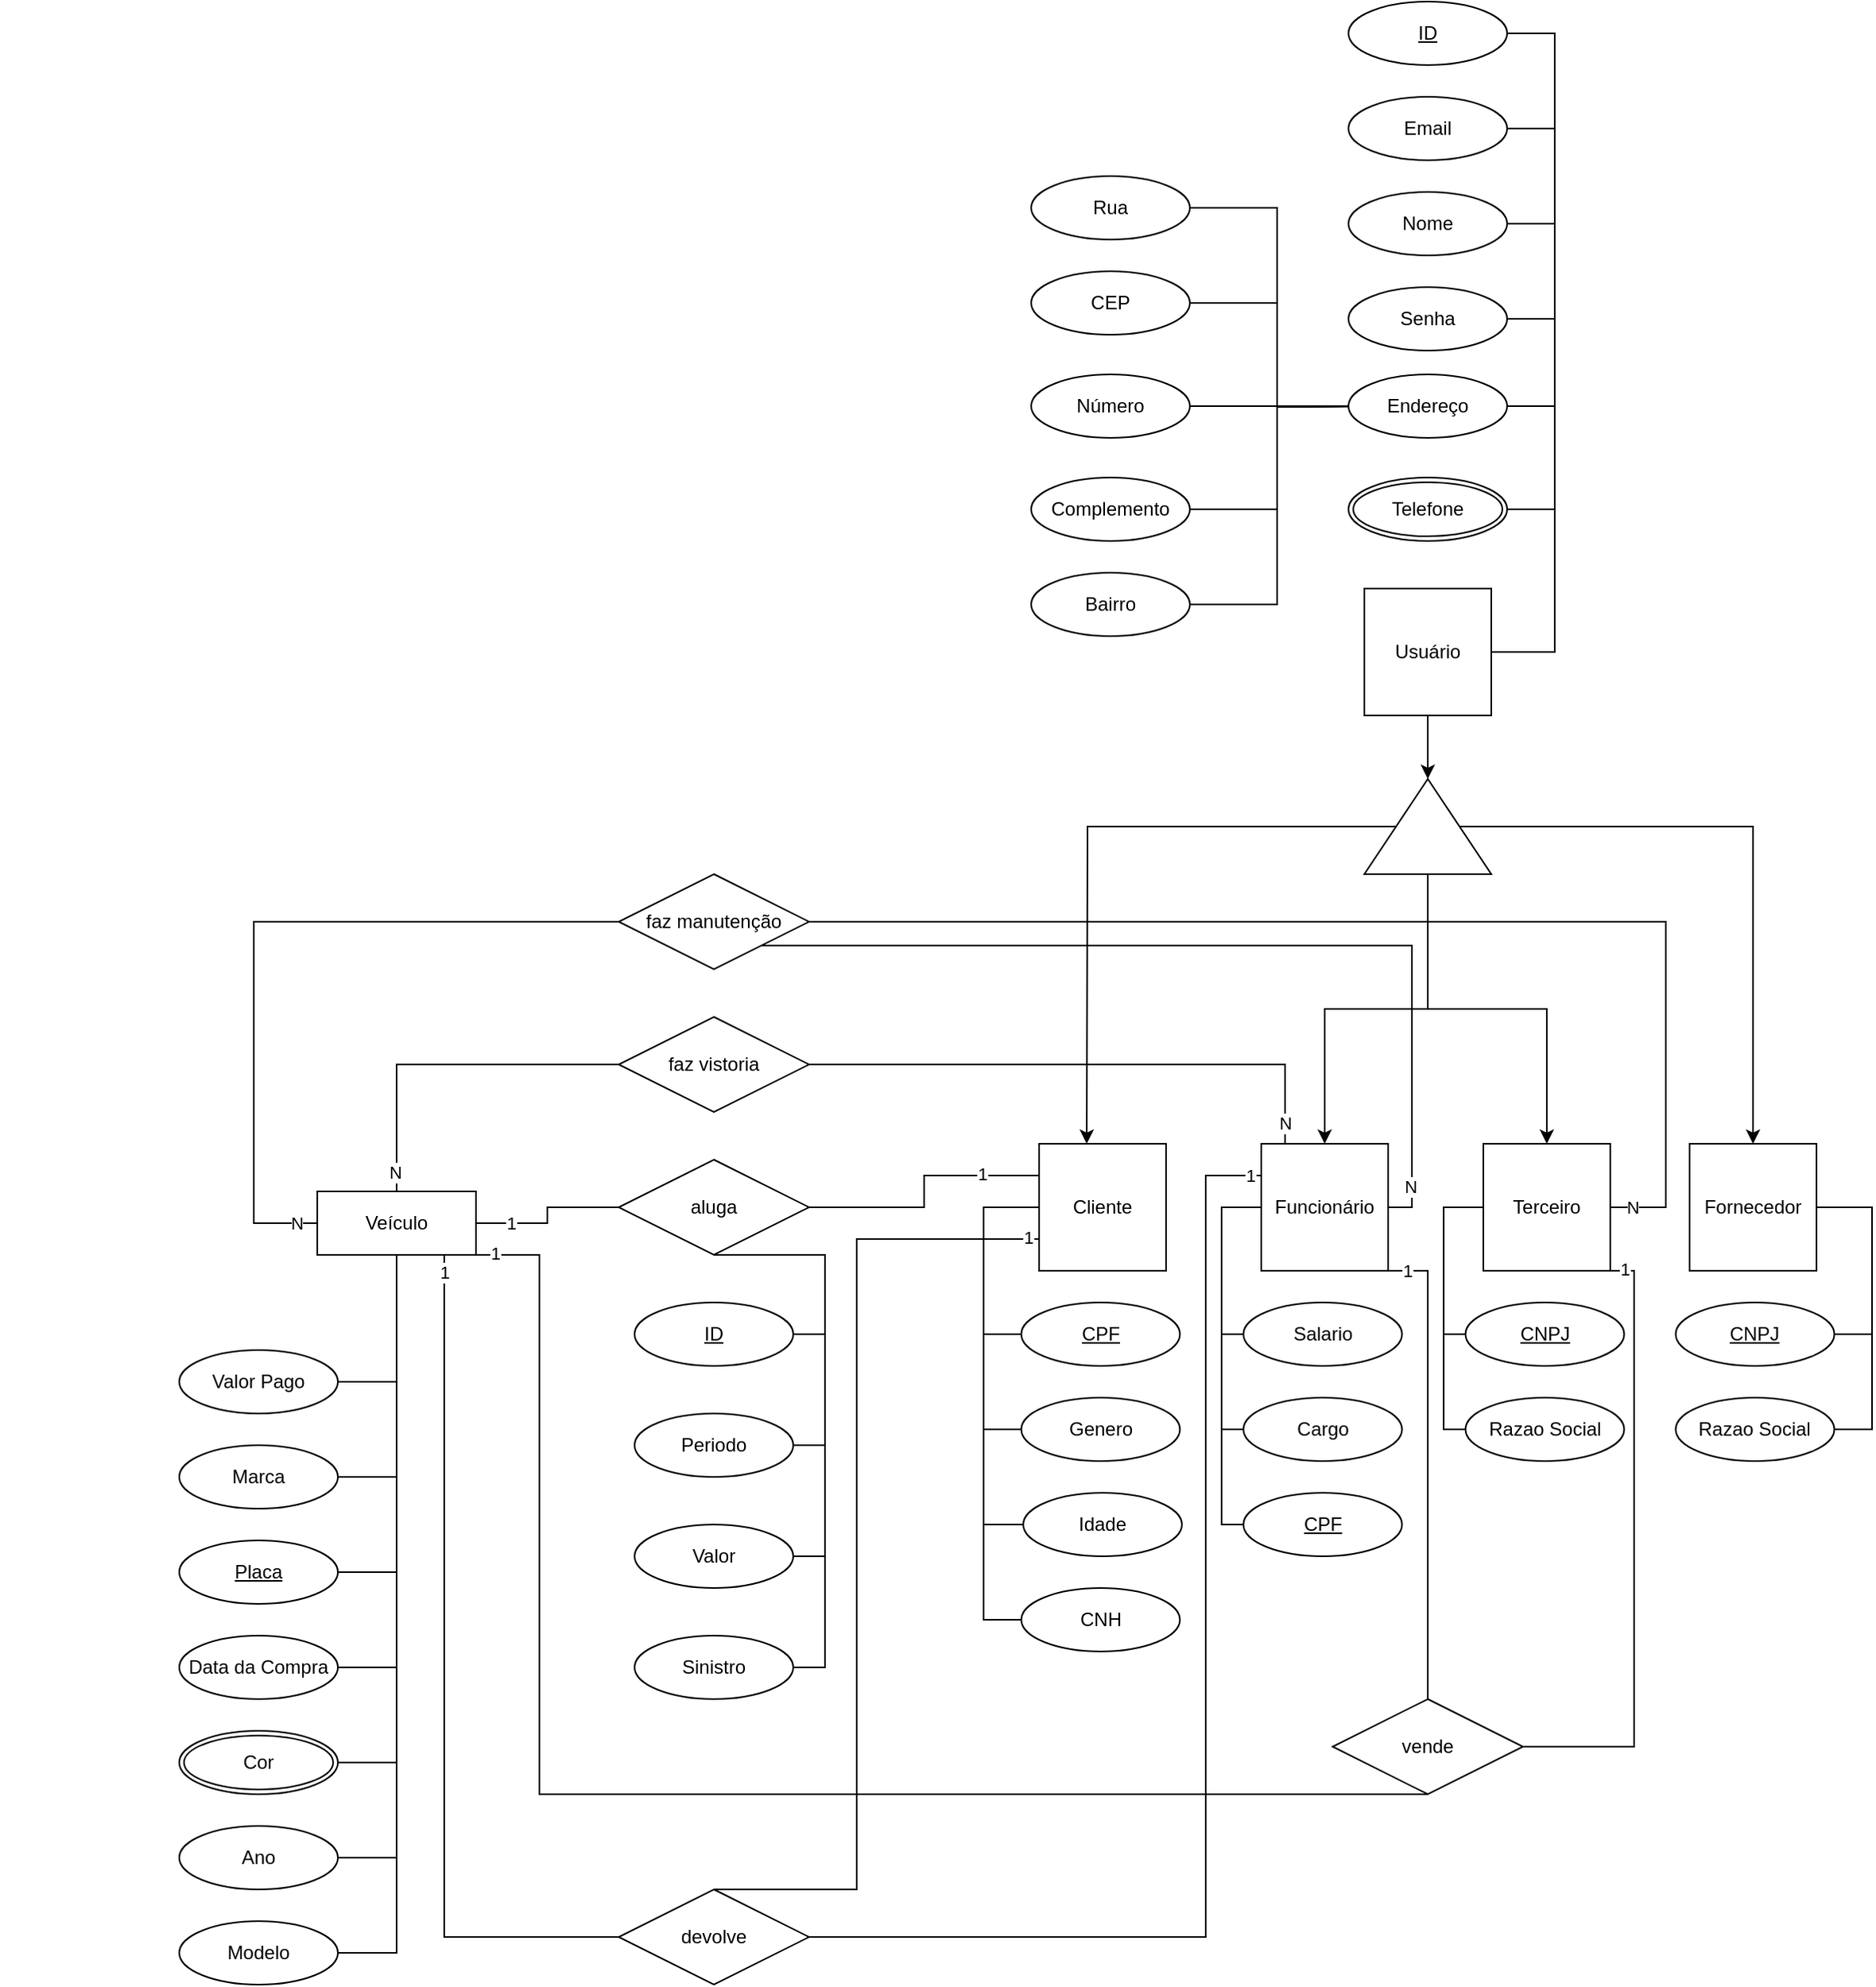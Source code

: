 <mxfile>
    <diagram id="7HlJnVmXG2bVzHCUILUb" name="Page-1">
        <mxGraphModel dx="2679" dy="2019" grid="1" gridSize="10" guides="1" tooltips="1" connect="1" arrows="1" fold="1" page="1" pageScale="1" pageWidth="827" pageHeight="1169" math="0" shadow="0">
            <root>
                <mxCell id="0"/>
                <mxCell id="1" parent="0"/>
                <mxCell id="2" style="edgeStyle=orthogonalEdgeStyle;rounded=0;orthogonalLoop=1;jettySize=auto;html=1;entryX=1;entryY=0.5;entryDx=0;entryDy=0;" parent="1" source="3" target="10" edge="1">
                    <mxGeometry relative="1" as="geometry"/>
                </mxCell>
                <mxCell id="3" value="Usuário" style="whiteSpace=wrap;html=1;aspect=fixed;" parent="1" vertex="1">
                    <mxGeometry x="300" y="170" width="80" height="80" as="geometry"/>
                </mxCell>
                <mxCell id="59" style="edgeStyle=elbowEdgeStyle;html=1;entryX=0;entryY=0.5;entryDx=0;entryDy=0;exitX=0;exitY=0.5;exitDx=0;exitDy=0;endArrow=none;endFill=0;rounded=0;" parent="1" source="4" target="47" edge="1">
                    <mxGeometry relative="1" as="geometry">
                        <Array as="points">
                            <mxPoint x="60" y="600"/>
                        </Array>
                    </mxGeometry>
                </mxCell>
                <mxCell id="60" style="edgeStyle=elbowEdgeStyle;html=1;entryX=0;entryY=0.5;entryDx=0;entryDy=0;endArrow=none;endFill=0;rounded=0;" parent="1" source="4" target="51" edge="1">
                    <mxGeometry relative="1" as="geometry">
                        <Array as="points">
                            <mxPoint x="60" y="630"/>
                        </Array>
                    </mxGeometry>
                </mxCell>
                <mxCell id="61" style="edgeStyle=elbowEdgeStyle;html=1;entryX=0;entryY=0.5;entryDx=0;entryDy=0;endArrow=none;endFill=0;rounded=0;" parent="1" source="4" target="52" edge="1">
                    <mxGeometry relative="1" as="geometry">
                        <Array as="points">
                            <mxPoint x="60" y="660"/>
                        </Array>
                    </mxGeometry>
                </mxCell>
                <mxCell id="62" style="edgeStyle=elbowEdgeStyle;html=1;entryX=0;entryY=0.5;entryDx=0;entryDy=0;endArrow=none;endFill=0;rounded=0;" parent="1" source="4" target="53" edge="1">
                    <mxGeometry relative="1" as="geometry">
                        <Array as="points">
                            <mxPoint x="60" y="690"/>
                        </Array>
                    </mxGeometry>
                </mxCell>
                <mxCell id="173" style="edgeStyle=elbowEdgeStyle;rounded=0;html=1;entryX=0.5;entryY=0;entryDx=0;entryDy=0;endArrow=none;endFill=0;exitX=0;exitY=0.75;exitDx=0;exitDy=0;" parent="1" source="4" target="164" edge="1">
                    <mxGeometry relative="1" as="geometry">
                        <Array as="points">
                            <mxPoint x="-20" y="780"/>
                        </Array>
                    </mxGeometry>
                </mxCell>
                <mxCell id="176" value="1" style="edgeLabel;html=1;align=center;verticalAlign=middle;resizable=0;points=[];" parent="173" vertex="1" connectable="0">
                    <mxGeometry x="-0.977" y="-1" relative="1" as="geometry">
                        <mxPoint as="offset"/>
                    </mxGeometry>
                </mxCell>
                <mxCell id="4" value="Cliente" style="whiteSpace=wrap;html=1;aspect=fixed;" parent="1" vertex="1">
                    <mxGeometry x="95" y="520" width="80" height="80" as="geometry"/>
                </mxCell>
                <mxCell id="63" style="edgeStyle=elbowEdgeStyle;rounded=0;html=1;entryX=0;entryY=0.5;entryDx=0;entryDy=0;exitX=0;exitY=0.5;exitDx=0;exitDy=0;endArrow=none;endFill=0;" parent="1" source="5" target="54" edge="1">
                    <mxGeometry relative="1" as="geometry">
                        <Array as="points">
                            <mxPoint x="210" y="600"/>
                        </Array>
                    </mxGeometry>
                </mxCell>
                <mxCell id="64" style="edgeStyle=elbowEdgeStyle;rounded=0;html=1;entryX=0;entryY=0.5;entryDx=0;entryDy=0;endArrow=none;endFill=0;" parent="1" source="5" target="55" edge="1">
                    <mxGeometry relative="1" as="geometry">
                        <Array as="points">
                            <mxPoint x="210" y="630"/>
                        </Array>
                    </mxGeometry>
                </mxCell>
                <mxCell id="65" style="edgeStyle=elbowEdgeStyle;rounded=0;html=1;entryX=0;entryY=0.5;entryDx=0;entryDy=0;endArrow=none;endFill=0;" parent="1" source="5" target="48" edge="1">
                    <mxGeometry relative="1" as="geometry">
                        <Array as="points">
                            <mxPoint x="210" y="660"/>
                        </Array>
                    </mxGeometry>
                </mxCell>
                <mxCell id="136" style="edgeStyle=elbowEdgeStyle;rounded=0;html=1;entryX=1;entryY=0.5;entryDx=0;entryDy=0;endArrow=none;endFill=0;" parent="1" source="5" target="135" edge="1">
                    <mxGeometry relative="1" as="geometry">
                        <Array as="points">
                            <mxPoint x="250" y="490"/>
                        </Array>
                    </mxGeometry>
                </mxCell>
                <mxCell id="141" value="N" style="edgeLabel;html=1;align=center;verticalAlign=middle;resizable=0;points=[];" parent="136" vertex="1" connectable="0">
                    <mxGeometry x="-0.926" relative="1" as="geometry">
                        <mxPoint as="offset"/>
                    </mxGeometry>
                </mxCell>
                <mxCell id="147" style="edgeStyle=elbowEdgeStyle;rounded=0;html=1;entryX=1;entryY=1;entryDx=0;entryDy=0;endArrow=none;endFill=0;" parent="1" source="5" target="142" edge="1">
                    <mxGeometry relative="1" as="geometry">
                        <Array as="points">
                            <mxPoint x="330" y="490"/>
                        </Array>
                    </mxGeometry>
                </mxCell>
                <mxCell id="149" value="N" style="edgeLabel;html=1;align=center;verticalAlign=middle;resizable=0;points=[];" parent="147" vertex="1" connectable="0">
                    <mxGeometry x="-0.905" y="1" relative="1" as="geometry">
                        <mxPoint as="offset"/>
                    </mxGeometry>
                </mxCell>
                <mxCell id="154" style="edgeStyle=elbowEdgeStyle;rounded=0;html=1;entryX=0.5;entryY=0;entryDx=0;entryDy=0;endArrow=none;endFill=0;exitX=1;exitY=1;exitDx=0;exitDy=0;" parent="1" source="5" target="152" edge="1">
                    <mxGeometry relative="1" as="geometry">
                        <Array as="points">
                            <mxPoint x="340" y="740"/>
                        </Array>
                    </mxGeometry>
                </mxCell>
                <mxCell id="158" value="1" style="edgeLabel;html=1;align=center;verticalAlign=middle;resizable=0;points=[];" parent="154" vertex="1" connectable="0">
                    <mxGeometry x="-0.919" relative="1" as="geometry">
                        <mxPoint as="offset"/>
                    </mxGeometry>
                </mxCell>
                <mxCell id="5" value="Funcionário" style="whiteSpace=wrap;html=1;aspect=fixed;" parent="1" vertex="1">
                    <mxGeometry x="235" y="520" width="80" height="80" as="geometry"/>
                </mxCell>
                <mxCell id="6" style="edgeStyle=orthogonalEdgeStyle;rounded=0;orthogonalLoop=1;jettySize=auto;html=1;" parent="1" source="10" edge="1">
                    <mxGeometry relative="1" as="geometry">
                        <mxPoint x="125" y="520" as="targetPoint"/>
                    </mxGeometry>
                </mxCell>
                <mxCell id="7" style="edgeStyle=orthogonalEdgeStyle;rounded=0;orthogonalLoop=1;jettySize=auto;html=1;entryX=0.5;entryY=0;entryDx=0;entryDy=0;" parent="1" source="10" target="5" edge="1">
                    <mxGeometry relative="1" as="geometry"/>
                </mxCell>
                <mxCell id="8" style="edgeStyle=orthogonalEdgeStyle;rounded=0;orthogonalLoop=1;jettySize=auto;html=1;entryX=0.5;entryY=0;entryDx=0;entryDy=0;" parent="1" source="10" target="11" edge="1">
                    <mxGeometry relative="1" as="geometry"/>
                </mxCell>
                <mxCell id="9" style="edgeStyle=orthogonalEdgeStyle;rounded=0;orthogonalLoop=1;jettySize=auto;html=1;entryX=0.5;entryY=0;entryDx=0;entryDy=0;" parent="1" source="10" target="12" edge="1">
                    <mxGeometry relative="1" as="geometry"/>
                </mxCell>
                <mxCell id="10" value="" style="triangle;whiteSpace=wrap;html=1;rotation=-90;" parent="1" vertex="1">
                    <mxGeometry x="310" y="280" width="60" height="80" as="geometry"/>
                </mxCell>
                <mxCell id="66" style="edgeStyle=elbowEdgeStyle;rounded=0;html=1;entryX=0;entryY=0.5;entryDx=0;entryDy=0;endArrow=none;endFill=0;" parent="1" source="11" target="49" edge="1">
                    <mxGeometry relative="1" as="geometry">
                        <Array as="points">
                            <mxPoint x="350" y="620"/>
                        </Array>
                    </mxGeometry>
                </mxCell>
                <mxCell id="67" style="edgeStyle=elbowEdgeStyle;rounded=0;html=1;entryX=0;entryY=0.5;entryDx=0;entryDy=0;endArrow=none;endFill=0;" parent="1" source="11" target="56" edge="1">
                    <mxGeometry relative="1" as="geometry">
                        <Array as="points">
                            <mxPoint x="350" y="610"/>
                        </Array>
                    </mxGeometry>
                </mxCell>
                <mxCell id="146" style="edgeStyle=elbowEdgeStyle;rounded=0;html=1;endArrow=none;endFill=0;entryX=1;entryY=0.5;entryDx=0;entryDy=0;" parent="1" source="11" target="142" edge="1">
                    <mxGeometry relative="1" as="geometry">
                        <mxPoint x="490" y="300" as="targetPoint"/>
                        <Array as="points">
                            <mxPoint x="490" y="470"/>
                        </Array>
                    </mxGeometry>
                </mxCell>
                <mxCell id="151" value="N" style="edgeLabel;html=1;align=center;verticalAlign=middle;resizable=0;points=[];" parent="146" vertex="1" connectable="0">
                    <mxGeometry x="-0.964" relative="1" as="geometry">
                        <mxPoint as="offset"/>
                    </mxGeometry>
                </mxCell>
                <mxCell id="153" style="edgeStyle=elbowEdgeStyle;rounded=0;html=1;entryX=1;entryY=0.5;entryDx=0;entryDy=0;endArrow=none;endFill=0;exitX=1;exitY=1;exitDx=0;exitDy=0;" parent="1" source="11" target="152" edge="1">
                    <mxGeometry relative="1" as="geometry">
                        <Array as="points">
                            <mxPoint x="470" y="750"/>
                        </Array>
                    </mxGeometry>
                </mxCell>
                <mxCell id="159" value="1" style="edgeLabel;html=1;align=center;verticalAlign=middle;resizable=0;points=[];" parent="153" vertex="1" connectable="0">
                    <mxGeometry x="-0.954" y="1" relative="1" as="geometry">
                        <mxPoint as="offset"/>
                    </mxGeometry>
                </mxCell>
                <mxCell id="11" value="Terceiro" style="whiteSpace=wrap;html=1;aspect=fixed;" parent="1" vertex="1">
                    <mxGeometry x="375" y="520" width="80" height="80" as="geometry"/>
                </mxCell>
                <mxCell id="68" style="edgeStyle=elbowEdgeStyle;rounded=0;html=1;entryX=1;entryY=0.5;entryDx=0;entryDy=0;exitX=1;exitY=0.5;exitDx=0;exitDy=0;endArrow=none;endFill=0;" parent="1" source="12" target="50" edge="1">
                    <mxGeometry relative="1" as="geometry">
                        <Array as="points">
                            <mxPoint x="620" y="580"/>
                        </Array>
                    </mxGeometry>
                </mxCell>
                <mxCell id="69" style="edgeStyle=elbowEdgeStyle;rounded=0;html=1;entryX=1;entryY=0.5;entryDx=0;entryDy=0;exitX=1;exitY=0.5;exitDx=0;exitDy=0;endArrow=none;endFill=0;" parent="1" source="12" target="57" edge="1">
                    <mxGeometry relative="1" as="geometry">
                        <Array as="points">
                            <mxPoint x="620" y="600"/>
                        </Array>
                    </mxGeometry>
                </mxCell>
                <mxCell id="12" value="Fornecedor" style="whiteSpace=wrap;html=1;aspect=fixed;" parent="1" vertex="1">
                    <mxGeometry x="505" y="520" width="80" height="80" as="geometry"/>
                </mxCell>
                <mxCell id="29" style="edgeStyle=orthogonalEdgeStyle;rounded=0;orthogonalLoop=1;jettySize=auto;html=1;entryX=1;entryY=0.5;entryDx=0;entryDy=0;endArrow=none;endFill=0;" parent="1" target="40" edge="1">
                    <mxGeometry relative="1" as="geometry">
                        <mxPoint x="300" y="55.0" as="sourcePoint"/>
                        <mxPoint x="195" y="-65" as="targetPoint"/>
                    </mxGeometry>
                </mxCell>
                <mxCell id="30" style="edgeStyle=orthogonalEdgeStyle;rounded=0;orthogonalLoop=1;jettySize=auto;html=1;entryX=1;entryY=0.5;entryDx=0;entryDy=0;endArrow=none;endFill=0;" parent="1" target="39" edge="1">
                    <mxGeometry relative="1" as="geometry">
                        <mxPoint x="300" y="55.0" as="sourcePoint"/>
                        <mxPoint x="195" y="-5" as="targetPoint"/>
                    </mxGeometry>
                </mxCell>
                <mxCell id="31" style="edgeStyle=orthogonalEdgeStyle;rounded=0;orthogonalLoop=1;jettySize=auto;html=1;entryX=1;entryY=0.5;entryDx=0;entryDy=0;endArrow=none;endFill=0;" parent="1" target="37" edge="1">
                    <mxGeometry relative="1" as="geometry">
                        <mxPoint x="300" y="55.0" as="sourcePoint"/>
                        <mxPoint x="195" y="115.0" as="targetPoint"/>
                    </mxGeometry>
                </mxCell>
                <mxCell id="32" style="edgeStyle=orthogonalEdgeStyle;rounded=0;orthogonalLoop=1;jettySize=auto;html=1;entryX=1;entryY=0.5;entryDx=0;entryDy=0;endArrow=none;endFill=0;" parent="1" target="38" edge="1">
                    <mxGeometry relative="1" as="geometry">
                        <mxPoint x="300" y="55.0" as="sourcePoint"/>
                        <mxPoint x="195" y="175.0" as="targetPoint"/>
                    </mxGeometry>
                </mxCell>
                <mxCell id="33" style="edgeStyle=orthogonalEdgeStyle;rounded=0;orthogonalLoop=1;jettySize=auto;html=1;entryX=1;entryY=0.5;entryDx=0;entryDy=0;endArrow=none;endFill=0;" parent="1" source="34" target="36" edge="1">
                    <mxGeometry relative="1" as="geometry"/>
                </mxCell>
                <mxCell id="101" style="edgeStyle=elbowEdgeStyle;rounded=0;html=1;endArrow=none;endFill=0;" parent="1" source="34" edge="1">
                    <mxGeometry relative="1" as="geometry">
                        <mxPoint x="380" y="210" as="targetPoint"/>
                        <Array as="points">
                            <mxPoint x="420" y="143"/>
                        </Array>
                    </mxGeometry>
                </mxCell>
                <mxCell id="34" value="Endereço" style="ellipse;whiteSpace=wrap;html=1;align=center;" parent="1" vertex="1">
                    <mxGeometry x="290" y="35" width="100" height="40" as="geometry"/>
                </mxCell>
                <mxCell id="93" style="edgeStyle=elbowEdgeStyle;rounded=0;html=1;entryX=1;entryY=0.5;entryDx=0;entryDy=0;endArrow=none;endFill=0;" parent="1" source="35" target="3" edge="1">
                    <mxGeometry relative="1" as="geometry">
                        <Array as="points">
                            <mxPoint x="420" y="25"/>
                        </Array>
                    </mxGeometry>
                </mxCell>
                <mxCell id="35" value="ID" style="ellipse;whiteSpace=wrap;html=1;align=center;fontStyle=4;" parent="1" vertex="1">
                    <mxGeometry x="290" y="-200" width="100" height="40" as="geometry"/>
                </mxCell>
                <mxCell id="36" value="Número" style="ellipse;whiteSpace=wrap;html=1;align=center;" parent="1" vertex="1">
                    <mxGeometry x="90" y="35" width="100" height="40" as="geometry"/>
                </mxCell>
                <mxCell id="37" value="Complemento" style="ellipse;whiteSpace=wrap;html=1;align=center;" parent="1" vertex="1">
                    <mxGeometry x="90" y="100" width="100" height="40" as="geometry"/>
                </mxCell>
                <mxCell id="38" value="Bairro" style="ellipse;whiteSpace=wrap;html=1;align=center;" parent="1" vertex="1">
                    <mxGeometry x="90" y="160" width="100" height="40" as="geometry"/>
                </mxCell>
                <mxCell id="39" value="CEP" style="ellipse;whiteSpace=wrap;html=1;align=center;" parent="1" vertex="1">
                    <mxGeometry x="90" y="-30" width="100" height="40" as="geometry"/>
                </mxCell>
                <mxCell id="40" value="Rua" style="ellipse;whiteSpace=wrap;html=1;align=center;" parent="1" vertex="1">
                    <mxGeometry x="90" y="-90" width="100" height="40" as="geometry"/>
                </mxCell>
                <mxCell id="94" style="edgeStyle=elbowEdgeStyle;rounded=0;html=1;endArrow=none;endFill=0;" parent="1" source="41" edge="1">
                    <mxGeometry relative="1" as="geometry">
                        <mxPoint x="380" y="210" as="targetPoint"/>
                        <Array as="points">
                            <mxPoint x="420" y="55"/>
                        </Array>
                    </mxGeometry>
                </mxCell>
                <mxCell id="41" value="Email" style="ellipse;whiteSpace=wrap;html=1;align=center;" parent="1" vertex="1">
                    <mxGeometry x="290" y="-140" width="100" height="40" as="geometry"/>
                </mxCell>
                <mxCell id="99" style="edgeStyle=elbowEdgeStyle;rounded=0;html=1;entryX=1;entryY=0.5;entryDx=0;entryDy=0;endArrow=none;endFill=0;" parent="1" source="42" target="3" edge="1">
                    <mxGeometry relative="1" as="geometry">
                        <Array as="points">
                            <mxPoint x="420" y="85"/>
                        </Array>
                    </mxGeometry>
                </mxCell>
                <mxCell id="42" value="Nome" style="ellipse;whiteSpace=wrap;html=1;align=center;" parent="1" vertex="1">
                    <mxGeometry x="290" y="-80" width="100" height="40" as="geometry"/>
                </mxCell>
                <mxCell id="100" style="edgeStyle=elbowEdgeStyle;rounded=0;html=1;endArrow=none;endFill=0;" parent="1" source="43" edge="1">
                    <mxGeometry relative="1" as="geometry">
                        <mxPoint x="380" y="210" as="targetPoint"/>
                        <Array as="points">
                            <mxPoint x="420" y="115"/>
                        </Array>
                    </mxGeometry>
                </mxCell>
                <mxCell id="43" value="Senha" style="ellipse;whiteSpace=wrap;html=1;align=center;" parent="1" vertex="1">
                    <mxGeometry x="290" y="-20" width="100" height="40" as="geometry"/>
                </mxCell>
                <mxCell id="102" style="edgeStyle=elbowEdgeStyle;rounded=0;html=1;endArrow=none;endFill=0;" parent="1" source="44" edge="1">
                    <mxGeometry relative="1" as="geometry">
                        <mxPoint x="380" y="210" as="targetPoint"/>
                        <Array as="points">
                            <mxPoint x="420" y="175"/>
                        </Array>
                    </mxGeometry>
                </mxCell>
                <mxCell id="44" value="Telefone" style="ellipse;shape=doubleEllipse;margin=3;whiteSpace=wrap;html=1;align=center;" parent="1" vertex="1">
                    <mxGeometry x="290" y="100" width="100" height="40" as="geometry"/>
                </mxCell>
                <mxCell id="47" value="CPF" style="ellipse;whiteSpace=wrap;html=1;align=center;fontStyle=4;" parent="1" vertex="1">
                    <mxGeometry x="83.75" y="620" width="100" height="40" as="geometry"/>
                </mxCell>
                <mxCell id="48" value="CPF" style="ellipse;whiteSpace=wrap;html=1;align=center;fontStyle=4;" parent="1" vertex="1">
                    <mxGeometry x="223.75" y="740" width="100" height="40" as="geometry"/>
                </mxCell>
                <mxCell id="49" value="CNPJ" style="ellipse;whiteSpace=wrap;html=1;align=center;fontStyle=4;" parent="1" vertex="1">
                    <mxGeometry x="363.75" y="620" width="100" height="40" as="geometry"/>
                </mxCell>
                <mxCell id="50" value="CNPJ" style="ellipse;whiteSpace=wrap;html=1;align=center;fontStyle=4;" parent="1" vertex="1">
                    <mxGeometry x="496.25" y="620" width="100" height="40" as="geometry"/>
                </mxCell>
                <mxCell id="51" value="Genero" style="ellipse;whiteSpace=wrap;html=1;align=center;" parent="1" vertex="1">
                    <mxGeometry x="83.75" y="680" width="100" height="40" as="geometry"/>
                </mxCell>
                <mxCell id="52" value="Idade" style="ellipse;whiteSpace=wrap;html=1;align=center;" parent="1" vertex="1">
                    <mxGeometry x="85" y="740" width="100" height="40" as="geometry"/>
                </mxCell>
                <mxCell id="53" value="CNH" style="ellipse;whiteSpace=wrap;html=1;align=center;" parent="1" vertex="1">
                    <mxGeometry x="83.75" y="800" width="100" height="40" as="geometry"/>
                </mxCell>
                <mxCell id="54" value="Salario" style="ellipse;whiteSpace=wrap;html=1;align=center;" parent="1" vertex="1">
                    <mxGeometry x="223.75" y="620" width="100" height="40" as="geometry"/>
                </mxCell>
                <mxCell id="55" value="Cargo" style="ellipse;whiteSpace=wrap;html=1;align=center;" parent="1" vertex="1">
                    <mxGeometry x="223.75" y="680" width="100" height="40" as="geometry"/>
                </mxCell>
                <mxCell id="56" value="Razao Social" style="ellipse;whiteSpace=wrap;html=1;align=center;" parent="1" vertex="1">
                    <mxGeometry x="363.75" y="680" width="100" height="40" as="geometry"/>
                </mxCell>
                <mxCell id="57" value="Razao Social" style="ellipse;whiteSpace=wrap;html=1;align=center;" parent="1" vertex="1">
                    <mxGeometry x="496.25" y="680" width="100" height="40" as="geometry"/>
                </mxCell>
                <mxCell id="81" value="" style="edgeStyle=orthogonalEdgeStyle;rounded=0;orthogonalLoop=1;jettySize=auto;html=1;endArrow=none;endFill=0;entryX=1;entryY=0.5;entryDx=0;entryDy=0;" parent="1" source="82" target="170" edge="1">
                    <mxGeometry relative="1" as="geometry">
                        <mxPoint x="-357" y="910" as="targetPoint"/>
                        <Array as="points">
                            <mxPoint x="-310" y="910"/>
                        </Array>
                    </mxGeometry>
                </mxCell>
                <mxCell id="125" style="edgeStyle=elbowEdgeStyle;rounded=0;html=1;entryX=0;entryY=0.5;entryDx=0;entryDy=0;endArrow=none;endFill=0;" parent="1" source="82" target="124" edge="1">
                    <mxGeometry relative="1" as="geometry"/>
                </mxCell>
                <mxCell id="130" value="1" style="edgeLabel;html=1;align=center;verticalAlign=middle;resizable=0;points=[];" parent="125" vertex="1" connectable="0">
                    <mxGeometry x="-0.567" relative="1" as="geometry">
                        <mxPoint as="offset"/>
                    </mxGeometry>
                </mxCell>
                <mxCell id="155" style="edgeStyle=elbowEdgeStyle;rounded=0;html=1;entryX=0.5;entryY=1;entryDx=0;entryDy=0;endArrow=none;endFill=0;exitX=1;exitY=1;exitDx=0;exitDy=0;" parent="1" source="82" target="152" edge="1">
                    <mxGeometry relative="1" as="geometry">
                        <Array as="points">
                            <mxPoint x="-220" y="750"/>
                        </Array>
                    </mxGeometry>
                </mxCell>
                <mxCell id="156" value="1" style="edgeLabel;html=1;align=center;verticalAlign=middle;resizable=0;points=[];" parent="155" vertex="1" connectable="0">
                    <mxGeometry x="-0.975" y="1" relative="1" as="geometry">
                        <mxPoint as="offset"/>
                    </mxGeometry>
                </mxCell>
                <mxCell id="171" style="edgeStyle=elbowEdgeStyle;rounded=0;html=1;entryX=0;entryY=0.5;entryDx=0;entryDy=0;endArrow=none;endFill=0;" parent="1" source="82" target="164" edge="1">
                    <mxGeometry relative="1" as="geometry">
                        <Array as="points">
                            <mxPoint x="-280" y="800"/>
                        </Array>
                    </mxGeometry>
                </mxCell>
                <mxCell id="174" value="1" style="edgeLabel;html=1;align=center;verticalAlign=middle;resizable=0;points=[];" parent="171" vertex="1" connectable="0">
                    <mxGeometry x="-0.959" relative="1" as="geometry">
                        <mxPoint as="offset"/>
                    </mxGeometry>
                </mxCell>
                <mxCell id="82" value="Veículo" style="whiteSpace=wrap;html=1;align=center;" parent="1" vertex="1">
                    <mxGeometry x="-360" y="550" width="100" height="40" as="geometry"/>
                </mxCell>
                <mxCell id="83" style="edgeStyle=orthogonalEdgeStyle;rounded=0;orthogonalLoop=1;jettySize=auto;html=1;exitX=1;exitY=0.5;exitDx=0;exitDy=0;endArrow=none;endFill=0;" parent="1" source="84" edge="1">
                    <mxGeometry relative="1" as="geometry">
                        <mxPoint x="-310" y="590" as="targetPoint"/>
                        <Array as="points">
                            <mxPoint x="-310" y="1030"/>
                        </Array>
                    </mxGeometry>
                </mxCell>
                <mxCell id="84" value="Modelo" style="ellipse;whiteSpace=wrap;html=1;align=center;" parent="1" vertex="1">
                    <mxGeometry x="-447" y="1010" width="100" height="40" as="geometry"/>
                </mxCell>
                <mxCell id="122" style="edgeStyle=elbowEdgeStyle;rounded=0;html=1;entryX=0.5;entryY=1;entryDx=0;entryDy=0;endArrow=none;endFill=0;" parent="1" source="85" target="82" edge="1">
                    <mxGeometry relative="1" as="geometry">
                        <Array as="points">
                            <mxPoint x="-310" y="660"/>
                            <mxPoint x="-230" y="760"/>
                        </Array>
                    </mxGeometry>
                </mxCell>
                <mxCell id="85" value="Ano" style="ellipse;whiteSpace=wrap;html=1;align=center;" parent="1" vertex="1">
                    <mxGeometry x="-447" y="950" width="100" height="40" as="geometry"/>
                </mxCell>
                <mxCell id="87" value="Marca" style="ellipse;whiteSpace=wrap;html=1;align=center;" parent="1" vertex="1">
                    <mxGeometry x="-447" y="710" width="100" height="40" as="geometry"/>
                </mxCell>
                <mxCell id="88" style="edgeStyle=orthogonalEdgeStyle;rounded=0;orthogonalLoop=1;jettySize=auto;html=1;exitX=1;exitY=0.5;exitDx=0;exitDy=0;endArrow=none;endFill=0;" parent="1" source="89" edge="1">
                    <mxGeometry relative="1" as="geometry">
                        <mxPoint x="-310" y="590" as="targetPoint"/>
                        <Array as="points">
                            <mxPoint x="-310" y="790"/>
                        </Array>
                    </mxGeometry>
                </mxCell>
                <mxCell id="89" value="Placa" style="ellipse;whiteSpace=wrap;html=1;align=center;fontStyle=4;" parent="1" vertex="1">
                    <mxGeometry x="-447" y="770" width="100" height="40" as="geometry"/>
                </mxCell>
                <mxCell id="90" value="" style="endArrow=none;html=1;rounded=0;entryX=0.5;entryY=1;entryDx=0;entryDy=0;exitX=1;exitY=0.5;exitDx=0;exitDy=0;edgeStyle=elbowEdgeStyle;" parent="1" source="87" target="82" edge="1">
                    <mxGeometry width="50" height="50" relative="1" as="geometry">
                        <mxPoint x="-280" y="860" as="sourcePoint"/>
                        <mxPoint x="-230" y="820" as="targetPoint"/>
                        <Array as="points">
                            <mxPoint x="-310" y="660"/>
                        </Array>
                    </mxGeometry>
                </mxCell>
                <mxCell id="97" style="edgeStyle=elbowEdgeStyle;rounded=0;html=1;entryX=0.75;entryY=1;entryDx=0;entryDy=0;endArrow=none;endFill=0;" parent="1" source="95" target="82" edge="1">
                    <mxGeometry relative="1" as="geometry">
                        <Array as="points">
                            <mxPoint x="-310" y="720"/>
                        </Array>
                    </mxGeometry>
                </mxCell>
                <mxCell id="95" value="Data da Compra" style="ellipse;whiteSpace=wrap;html=1;align=center;" parent="1" vertex="1">
                    <mxGeometry x="-447" y="830" width="100" height="40" as="geometry"/>
                </mxCell>
                <mxCell id="98" style="edgeStyle=elbowEdgeStyle;rounded=0;html=1;endArrow=none;endFill=0;" parent="1" source="96" edge="1">
                    <mxGeometry relative="1" as="geometry">
                        <mxPoint x="-310" y="590" as="targetPoint"/>
                        <Array as="points">
                            <mxPoint x="-310" y="640"/>
                        </Array>
                    </mxGeometry>
                </mxCell>
                <mxCell id="96" value="Valor Pago" style="ellipse;whiteSpace=wrap;html=1;align=center;" parent="1" vertex="1">
                    <mxGeometry x="-447" y="650" width="100" height="40" as="geometry"/>
                </mxCell>
                <mxCell id="126" style="edgeStyle=elbowEdgeStyle;rounded=0;html=1;entryX=0;entryY=0.25;entryDx=0;entryDy=0;endArrow=none;endFill=0;" parent="1" source="124" target="4" edge="1">
                    <mxGeometry relative="1" as="geometry"/>
                </mxCell>
                <mxCell id="128" value="1" style="edgeLabel;html=1;align=center;verticalAlign=middle;resizable=0;points=[];" parent="126" vertex="1" connectable="0">
                    <mxGeometry x="0.556" y="1" relative="1" as="geometry">
                        <mxPoint as="offset"/>
                    </mxGeometry>
                </mxCell>
                <mxCell id="165" style="edgeStyle=elbowEdgeStyle;rounded=0;html=1;entryX=1;entryY=0.5;entryDx=0;entryDy=0;endArrow=none;endFill=0;exitX=0.5;exitY=1;exitDx=0;exitDy=0;" parent="1" source="124" target="163" edge="1">
                    <mxGeometry relative="1" as="geometry">
                        <Array as="points">
                            <mxPoint x="-40" y="610"/>
                        </Array>
                    </mxGeometry>
                </mxCell>
                <mxCell id="167" style="edgeStyle=elbowEdgeStyle;rounded=0;html=1;entryX=1;entryY=0.5;entryDx=0;entryDy=0;endArrow=none;endFill=0;exitX=0.5;exitY=1;exitDx=0;exitDy=0;" parent="1" source="124" target="160" edge="1">
                    <mxGeometry relative="1" as="geometry">
                        <Array as="points">
                            <mxPoint x="-40" y="650"/>
                        </Array>
                    </mxGeometry>
                </mxCell>
                <mxCell id="168" style="edgeStyle=elbowEdgeStyle;rounded=0;html=1;entryX=1;entryY=0.5;entryDx=0;entryDy=0;endArrow=none;endFill=0;exitX=0.5;exitY=1;exitDx=0;exitDy=0;" parent="1" source="124" target="161" edge="1">
                    <mxGeometry relative="1" as="geometry">
                        <Array as="points">
                            <mxPoint x="-40" y="685"/>
                        </Array>
                    </mxGeometry>
                </mxCell>
                <mxCell id="169" style="edgeStyle=elbowEdgeStyle;rounded=0;html=1;entryX=1;entryY=0.5;entryDx=0;entryDy=0;endArrow=none;endFill=0;exitX=0.5;exitY=1;exitDx=0;exitDy=0;" parent="1" source="124" target="162" edge="1">
                    <mxGeometry relative="1" as="geometry">
                        <Array as="points">
                            <mxPoint x="-40" y="720"/>
                        </Array>
                    </mxGeometry>
                </mxCell>
                <mxCell id="124" value="aluga" style="shape=rhombus;perimeter=rhombusPerimeter;whiteSpace=wrap;html=1;align=center;" parent="1" vertex="1">
                    <mxGeometry x="-170" y="530" width="120" height="60" as="geometry"/>
                </mxCell>
                <mxCell id="137" style="edgeStyle=elbowEdgeStyle;rounded=0;html=1;entryX=0.5;entryY=0;entryDx=0;entryDy=0;endArrow=none;endFill=0;exitX=0;exitY=0.5;exitDx=0;exitDy=0;" parent="1" source="135" target="82" edge="1">
                    <mxGeometry relative="1" as="geometry">
                        <Array as="points">
                            <mxPoint x="-310" y="500"/>
                        </Array>
                    </mxGeometry>
                </mxCell>
                <mxCell id="140" value="N" style="edgeLabel;html=1;align=center;verticalAlign=middle;resizable=0;points=[];" parent="137" vertex="1" connectable="0">
                    <mxGeometry x="0.888" y="-1" relative="1" as="geometry">
                        <mxPoint as="offset"/>
                    </mxGeometry>
                </mxCell>
                <mxCell id="135" value="faz vistoria" style="shape=rhombus;perimeter=rhombusPerimeter;whiteSpace=wrap;html=1;align=center;" parent="1" vertex="1">
                    <mxGeometry x="-170" y="440" width="120" height="60" as="geometry"/>
                </mxCell>
                <mxCell id="148" style="edgeStyle=elbowEdgeStyle;rounded=0;html=1;entryX=0;entryY=0.5;entryDx=0;entryDy=0;endArrow=none;endFill=0;" parent="1" source="142" target="82" edge="1">
                    <mxGeometry relative="1" as="geometry">
                        <Array as="points">
                            <mxPoint x="-400" y="470"/>
                        </Array>
                    </mxGeometry>
                </mxCell>
                <mxCell id="150" value="N" style="edgeLabel;html=1;align=center;verticalAlign=middle;resizable=0;points=[];" parent="148" vertex="1" connectable="0">
                    <mxGeometry x="0.942" relative="1" as="geometry">
                        <mxPoint as="offset"/>
                    </mxGeometry>
                </mxCell>
                <mxCell id="142" value="faz manutenção" style="shape=rhombus;perimeter=rhombusPerimeter;whiteSpace=wrap;html=1;align=center;" parent="1" vertex="1">
                    <mxGeometry x="-170" y="350" width="120" height="60" as="geometry"/>
                </mxCell>
                <mxCell id="152" value="vende" style="shape=rhombus;perimeter=rhombusPerimeter;whiteSpace=wrap;html=1;align=center;" parent="1" vertex="1">
                    <mxGeometry x="280" y="870" width="120" height="60" as="geometry"/>
                </mxCell>
                <mxCell id="160" value="Periodo" style="ellipse;whiteSpace=wrap;html=1;align=center;" parent="1" vertex="1">
                    <mxGeometry x="-160" y="690" width="100" height="40" as="geometry"/>
                </mxCell>
                <mxCell id="161" value="Valor" style="ellipse;whiteSpace=wrap;html=1;align=center;" parent="1" vertex="1">
                    <mxGeometry x="-160" y="760" width="100" height="40" as="geometry"/>
                </mxCell>
                <mxCell id="162" value="Sinistro" style="ellipse;whiteSpace=wrap;html=1;align=center;" parent="1" vertex="1">
                    <mxGeometry x="-160" y="830" width="100" height="40" as="geometry"/>
                </mxCell>
                <mxCell id="163" value="ID" style="ellipse;whiteSpace=wrap;html=1;align=center;fontStyle=4;" parent="1" vertex="1">
                    <mxGeometry x="-160" y="620" width="100" height="40" as="geometry"/>
                </mxCell>
                <mxCell id="172" style="edgeStyle=elbowEdgeStyle;rounded=0;html=1;entryX=0;entryY=0.25;entryDx=0;entryDy=0;endArrow=none;endFill=0;" parent="1" source="164" target="5" edge="1">
                    <mxGeometry relative="1" as="geometry">
                        <Array as="points">
                            <mxPoint x="200" y="780"/>
                        </Array>
                    </mxGeometry>
                </mxCell>
                <mxCell id="175" value="1" style="edgeLabel;html=1;align=center;verticalAlign=middle;resizable=0;points=[];" parent="172" vertex="1" connectable="0">
                    <mxGeometry x="0.981" relative="1" as="geometry">
                        <mxPoint as="offset"/>
                    </mxGeometry>
                </mxCell>
                <mxCell id="164" value="devolve" style="shape=rhombus;perimeter=rhombusPerimeter;whiteSpace=wrap;html=1;align=center;" parent="1" vertex="1">
                    <mxGeometry x="-170" y="990" width="120" height="60" as="geometry"/>
                </mxCell>
                <mxCell id="170" value="Cor" style="ellipse;shape=doubleEllipse;margin=3;whiteSpace=wrap;html=1;align=center;" parent="1" vertex="1">
                    <mxGeometry x="-447" y="890" width="100" height="40" as="geometry"/>
                </mxCell>
                <mxCell id="177" value="" style="shape=image;verticalLabelPosition=bottom;labelBackgroundColor=#ffffff;verticalAlign=top;aspect=fixed;imageAspect=0;image=https://file+.vscode-resource.vscode-webview.net/c%3A/Users/arthu/.vscode/extensions/hediet.vscode-drawio-1.6.3/drawio/src/main/webapp/mxgraph/images/resize.gif;" vertex="1" parent="1">
                    <mxGeometry x="-560" y="860" width="12" height="12" as="geometry"/>
                </mxCell>
            </root>
        </mxGraphModel>
    </diagram>
</mxfile>